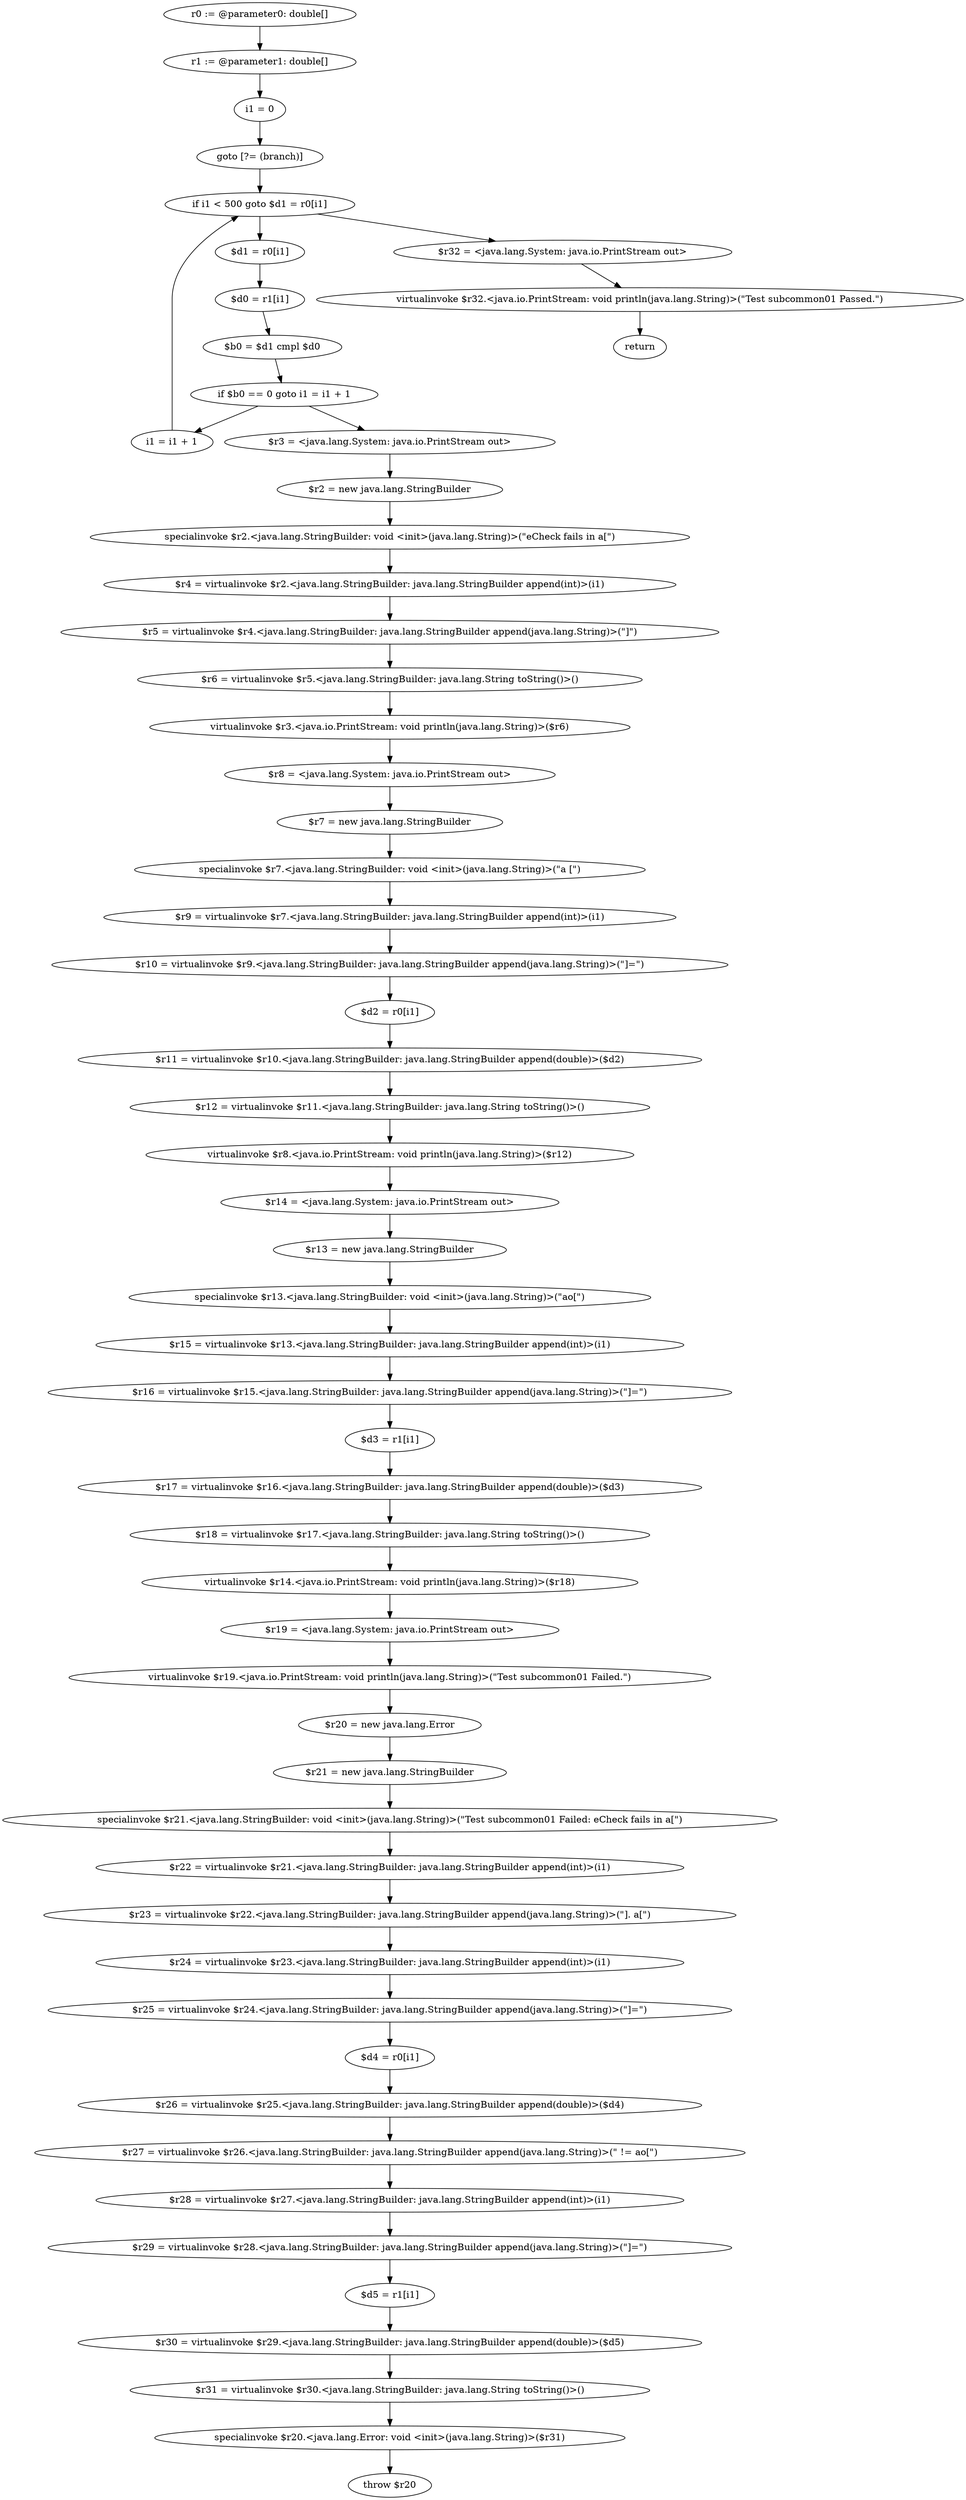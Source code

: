 digraph "unitGraph" {
    "r0 := @parameter0: double[]"
    "r1 := @parameter1: double[]"
    "i1 = 0"
    "goto [?= (branch)]"
    "$d1 = r0[i1]"
    "$d0 = r1[i1]"
    "$b0 = $d1 cmpl $d0"
    "if $b0 == 0 goto i1 = i1 + 1"
    "$r3 = <java.lang.System: java.io.PrintStream out>"
    "$r2 = new java.lang.StringBuilder"
    "specialinvoke $r2.<java.lang.StringBuilder: void <init>(java.lang.String)>(\"eCheck fails in a[\")"
    "$r4 = virtualinvoke $r2.<java.lang.StringBuilder: java.lang.StringBuilder append(int)>(i1)"
    "$r5 = virtualinvoke $r4.<java.lang.StringBuilder: java.lang.StringBuilder append(java.lang.String)>(\"]\")"
    "$r6 = virtualinvoke $r5.<java.lang.StringBuilder: java.lang.String toString()>()"
    "virtualinvoke $r3.<java.io.PrintStream: void println(java.lang.String)>($r6)"
    "$r8 = <java.lang.System: java.io.PrintStream out>"
    "$r7 = new java.lang.StringBuilder"
    "specialinvoke $r7.<java.lang.StringBuilder: void <init>(java.lang.String)>(\"a [\")"
    "$r9 = virtualinvoke $r7.<java.lang.StringBuilder: java.lang.StringBuilder append(int)>(i1)"
    "$r10 = virtualinvoke $r9.<java.lang.StringBuilder: java.lang.StringBuilder append(java.lang.String)>(\"]=\")"
    "$d2 = r0[i1]"
    "$r11 = virtualinvoke $r10.<java.lang.StringBuilder: java.lang.StringBuilder append(double)>($d2)"
    "$r12 = virtualinvoke $r11.<java.lang.StringBuilder: java.lang.String toString()>()"
    "virtualinvoke $r8.<java.io.PrintStream: void println(java.lang.String)>($r12)"
    "$r14 = <java.lang.System: java.io.PrintStream out>"
    "$r13 = new java.lang.StringBuilder"
    "specialinvoke $r13.<java.lang.StringBuilder: void <init>(java.lang.String)>(\"ao[\")"
    "$r15 = virtualinvoke $r13.<java.lang.StringBuilder: java.lang.StringBuilder append(int)>(i1)"
    "$r16 = virtualinvoke $r15.<java.lang.StringBuilder: java.lang.StringBuilder append(java.lang.String)>(\"]=\")"
    "$d3 = r1[i1]"
    "$r17 = virtualinvoke $r16.<java.lang.StringBuilder: java.lang.StringBuilder append(double)>($d3)"
    "$r18 = virtualinvoke $r17.<java.lang.StringBuilder: java.lang.String toString()>()"
    "virtualinvoke $r14.<java.io.PrintStream: void println(java.lang.String)>($r18)"
    "$r19 = <java.lang.System: java.io.PrintStream out>"
    "virtualinvoke $r19.<java.io.PrintStream: void println(java.lang.String)>(\"Test subcommon01 Failed.\")"
    "$r20 = new java.lang.Error"
    "$r21 = new java.lang.StringBuilder"
    "specialinvoke $r21.<java.lang.StringBuilder: void <init>(java.lang.String)>(\"Test subcommon01 Failed: eCheck fails in a[\")"
    "$r22 = virtualinvoke $r21.<java.lang.StringBuilder: java.lang.StringBuilder append(int)>(i1)"
    "$r23 = virtualinvoke $r22.<java.lang.StringBuilder: java.lang.StringBuilder append(java.lang.String)>(\"]. a[\")"
    "$r24 = virtualinvoke $r23.<java.lang.StringBuilder: java.lang.StringBuilder append(int)>(i1)"
    "$r25 = virtualinvoke $r24.<java.lang.StringBuilder: java.lang.StringBuilder append(java.lang.String)>(\"]=\")"
    "$d4 = r0[i1]"
    "$r26 = virtualinvoke $r25.<java.lang.StringBuilder: java.lang.StringBuilder append(double)>($d4)"
    "$r27 = virtualinvoke $r26.<java.lang.StringBuilder: java.lang.StringBuilder append(java.lang.String)>(\" != ao[\")"
    "$r28 = virtualinvoke $r27.<java.lang.StringBuilder: java.lang.StringBuilder append(int)>(i1)"
    "$r29 = virtualinvoke $r28.<java.lang.StringBuilder: java.lang.StringBuilder append(java.lang.String)>(\"]=\")"
    "$d5 = r1[i1]"
    "$r30 = virtualinvoke $r29.<java.lang.StringBuilder: java.lang.StringBuilder append(double)>($d5)"
    "$r31 = virtualinvoke $r30.<java.lang.StringBuilder: java.lang.String toString()>()"
    "specialinvoke $r20.<java.lang.Error: void <init>(java.lang.String)>($r31)"
    "throw $r20"
    "i1 = i1 + 1"
    "if i1 < 500 goto $d1 = r0[i1]"
    "$r32 = <java.lang.System: java.io.PrintStream out>"
    "virtualinvoke $r32.<java.io.PrintStream: void println(java.lang.String)>(\"Test subcommon01 Passed.\")"
    "return"
    "r0 := @parameter0: double[]"->"r1 := @parameter1: double[]";
    "r1 := @parameter1: double[]"->"i1 = 0";
    "i1 = 0"->"goto [?= (branch)]";
    "goto [?= (branch)]"->"if i1 < 500 goto $d1 = r0[i1]";
    "$d1 = r0[i1]"->"$d0 = r1[i1]";
    "$d0 = r1[i1]"->"$b0 = $d1 cmpl $d0";
    "$b0 = $d1 cmpl $d0"->"if $b0 == 0 goto i1 = i1 + 1";
    "if $b0 == 0 goto i1 = i1 + 1"->"$r3 = <java.lang.System: java.io.PrintStream out>";
    "if $b0 == 0 goto i1 = i1 + 1"->"i1 = i1 + 1";
    "$r3 = <java.lang.System: java.io.PrintStream out>"->"$r2 = new java.lang.StringBuilder";
    "$r2 = new java.lang.StringBuilder"->"specialinvoke $r2.<java.lang.StringBuilder: void <init>(java.lang.String)>(\"eCheck fails in a[\")";
    "specialinvoke $r2.<java.lang.StringBuilder: void <init>(java.lang.String)>(\"eCheck fails in a[\")"->"$r4 = virtualinvoke $r2.<java.lang.StringBuilder: java.lang.StringBuilder append(int)>(i1)";
    "$r4 = virtualinvoke $r2.<java.lang.StringBuilder: java.lang.StringBuilder append(int)>(i1)"->"$r5 = virtualinvoke $r4.<java.lang.StringBuilder: java.lang.StringBuilder append(java.lang.String)>(\"]\")";
    "$r5 = virtualinvoke $r4.<java.lang.StringBuilder: java.lang.StringBuilder append(java.lang.String)>(\"]\")"->"$r6 = virtualinvoke $r5.<java.lang.StringBuilder: java.lang.String toString()>()";
    "$r6 = virtualinvoke $r5.<java.lang.StringBuilder: java.lang.String toString()>()"->"virtualinvoke $r3.<java.io.PrintStream: void println(java.lang.String)>($r6)";
    "virtualinvoke $r3.<java.io.PrintStream: void println(java.lang.String)>($r6)"->"$r8 = <java.lang.System: java.io.PrintStream out>";
    "$r8 = <java.lang.System: java.io.PrintStream out>"->"$r7 = new java.lang.StringBuilder";
    "$r7 = new java.lang.StringBuilder"->"specialinvoke $r7.<java.lang.StringBuilder: void <init>(java.lang.String)>(\"a [\")";
    "specialinvoke $r7.<java.lang.StringBuilder: void <init>(java.lang.String)>(\"a [\")"->"$r9 = virtualinvoke $r7.<java.lang.StringBuilder: java.lang.StringBuilder append(int)>(i1)";
    "$r9 = virtualinvoke $r7.<java.lang.StringBuilder: java.lang.StringBuilder append(int)>(i1)"->"$r10 = virtualinvoke $r9.<java.lang.StringBuilder: java.lang.StringBuilder append(java.lang.String)>(\"]=\")";
    "$r10 = virtualinvoke $r9.<java.lang.StringBuilder: java.lang.StringBuilder append(java.lang.String)>(\"]=\")"->"$d2 = r0[i1]";
    "$d2 = r0[i1]"->"$r11 = virtualinvoke $r10.<java.lang.StringBuilder: java.lang.StringBuilder append(double)>($d2)";
    "$r11 = virtualinvoke $r10.<java.lang.StringBuilder: java.lang.StringBuilder append(double)>($d2)"->"$r12 = virtualinvoke $r11.<java.lang.StringBuilder: java.lang.String toString()>()";
    "$r12 = virtualinvoke $r11.<java.lang.StringBuilder: java.lang.String toString()>()"->"virtualinvoke $r8.<java.io.PrintStream: void println(java.lang.String)>($r12)";
    "virtualinvoke $r8.<java.io.PrintStream: void println(java.lang.String)>($r12)"->"$r14 = <java.lang.System: java.io.PrintStream out>";
    "$r14 = <java.lang.System: java.io.PrintStream out>"->"$r13 = new java.lang.StringBuilder";
    "$r13 = new java.lang.StringBuilder"->"specialinvoke $r13.<java.lang.StringBuilder: void <init>(java.lang.String)>(\"ao[\")";
    "specialinvoke $r13.<java.lang.StringBuilder: void <init>(java.lang.String)>(\"ao[\")"->"$r15 = virtualinvoke $r13.<java.lang.StringBuilder: java.lang.StringBuilder append(int)>(i1)";
    "$r15 = virtualinvoke $r13.<java.lang.StringBuilder: java.lang.StringBuilder append(int)>(i1)"->"$r16 = virtualinvoke $r15.<java.lang.StringBuilder: java.lang.StringBuilder append(java.lang.String)>(\"]=\")";
    "$r16 = virtualinvoke $r15.<java.lang.StringBuilder: java.lang.StringBuilder append(java.lang.String)>(\"]=\")"->"$d3 = r1[i1]";
    "$d3 = r1[i1]"->"$r17 = virtualinvoke $r16.<java.lang.StringBuilder: java.lang.StringBuilder append(double)>($d3)";
    "$r17 = virtualinvoke $r16.<java.lang.StringBuilder: java.lang.StringBuilder append(double)>($d3)"->"$r18 = virtualinvoke $r17.<java.lang.StringBuilder: java.lang.String toString()>()";
    "$r18 = virtualinvoke $r17.<java.lang.StringBuilder: java.lang.String toString()>()"->"virtualinvoke $r14.<java.io.PrintStream: void println(java.lang.String)>($r18)";
    "virtualinvoke $r14.<java.io.PrintStream: void println(java.lang.String)>($r18)"->"$r19 = <java.lang.System: java.io.PrintStream out>";
    "$r19 = <java.lang.System: java.io.PrintStream out>"->"virtualinvoke $r19.<java.io.PrintStream: void println(java.lang.String)>(\"Test subcommon01 Failed.\")";
    "virtualinvoke $r19.<java.io.PrintStream: void println(java.lang.String)>(\"Test subcommon01 Failed.\")"->"$r20 = new java.lang.Error";
    "$r20 = new java.lang.Error"->"$r21 = new java.lang.StringBuilder";
    "$r21 = new java.lang.StringBuilder"->"specialinvoke $r21.<java.lang.StringBuilder: void <init>(java.lang.String)>(\"Test subcommon01 Failed: eCheck fails in a[\")";
    "specialinvoke $r21.<java.lang.StringBuilder: void <init>(java.lang.String)>(\"Test subcommon01 Failed: eCheck fails in a[\")"->"$r22 = virtualinvoke $r21.<java.lang.StringBuilder: java.lang.StringBuilder append(int)>(i1)";
    "$r22 = virtualinvoke $r21.<java.lang.StringBuilder: java.lang.StringBuilder append(int)>(i1)"->"$r23 = virtualinvoke $r22.<java.lang.StringBuilder: java.lang.StringBuilder append(java.lang.String)>(\"]. a[\")";
    "$r23 = virtualinvoke $r22.<java.lang.StringBuilder: java.lang.StringBuilder append(java.lang.String)>(\"]. a[\")"->"$r24 = virtualinvoke $r23.<java.lang.StringBuilder: java.lang.StringBuilder append(int)>(i1)";
    "$r24 = virtualinvoke $r23.<java.lang.StringBuilder: java.lang.StringBuilder append(int)>(i1)"->"$r25 = virtualinvoke $r24.<java.lang.StringBuilder: java.lang.StringBuilder append(java.lang.String)>(\"]=\")";
    "$r25 = virtualinvoke $r24.<java.lang.StringBuilder: java.lang.StringBuilder append(java.lang.String)>(\"]=\")"->"$d4 = r0[i1]";
    "$d4 = r0[i1]"->"$r26 = virtualinvoke $r25.<java.lang.StringBuilder: java.lang.StringBuilder append(double)>($d4)";
    "$r26 = virtualinvoke $r25.<java.lang.StringBuilder: java.lang.StringBuilder append(double)>($d4)"->"$r27 = virtualinvoke $r26.<java.lang.StringBuilder: java.lang.StringBuilder append(java.lang.String)>(\" != ao[\")";
    "$r27 = virtualinvoke $r26.<java.lang.StringBuilder: java.lang.StringBuilder append(java.lang.String)>(\" != ao[\")"->"$r28 = virtualinvoke $r27.<java.lang.StringBuilder: java.lang.StringBuilder append(int)>(i1)";
    "$r28 = virtualinvoke $r27.<java.lang.StringBuilder: java.lang.StringBuilder append(int)>(i1)"->"$r29 = virtualinvoke $r28.<java.lang.StringBuilder: java.lang.StringBuilder append(java.lang.String)>(\"]=\")";
    "$r29 = virtualinvoke $r28.<java.lang.StringBuilder: java.lang.StringBuilder append(java.lang.String)>(\"]=\")"->"$d5 = r1[i1]";
    "$d5 = r1[i1]"->"$r30 = virtualinvoke $r29.<java.lang.StringBuilder: java.lang.StringBuilder append(double)>($d5)";
    "$r30 = virtualinvoke $r29.<java.lang.StringBuilder: java.lang.StringBuilder append(double)>($d5)"->"$r31 = virtualinvoke $r30.<java.lang.StringBuilder: java.lang.String toString()>()";
    "$r31 = virtualinvoke $r30.<java.lang.StringBuilder: java.lang.String toString()>()"->"specialinvoke $r20.<java.lang.Error: void <init>(java.lang.String)>($r31)";
    "specialinvoke $r20.<java.lang.Error: void <init>(java.lang.String)>($r31)"->"throw $r20";
    "i1 = i1 + 1"->"if i1 < 500 goto $d1 = r0[i1]";
    "if i1 < 500 goto $d1 = r0[i1]"->"$r32 = <java.lang.System: java.io.PrintStream out>";
    "if i1 < 500 goto $d1 = r0[i1]"->"$d1 = r0[i1]";
    "$r32 = <java.lang.System: java.io.PrintStream out>"->"virtualinvoke $r32.<java.io.PrintStream: void println(java.lang.String)>(\"Test subcommon01 Passed.\")";
    "virtualinvoke $r32.<java.io.PrintStream: void println(java.lang.String)>(\"Test subcommon01 Passed.\")"->"return";
}
